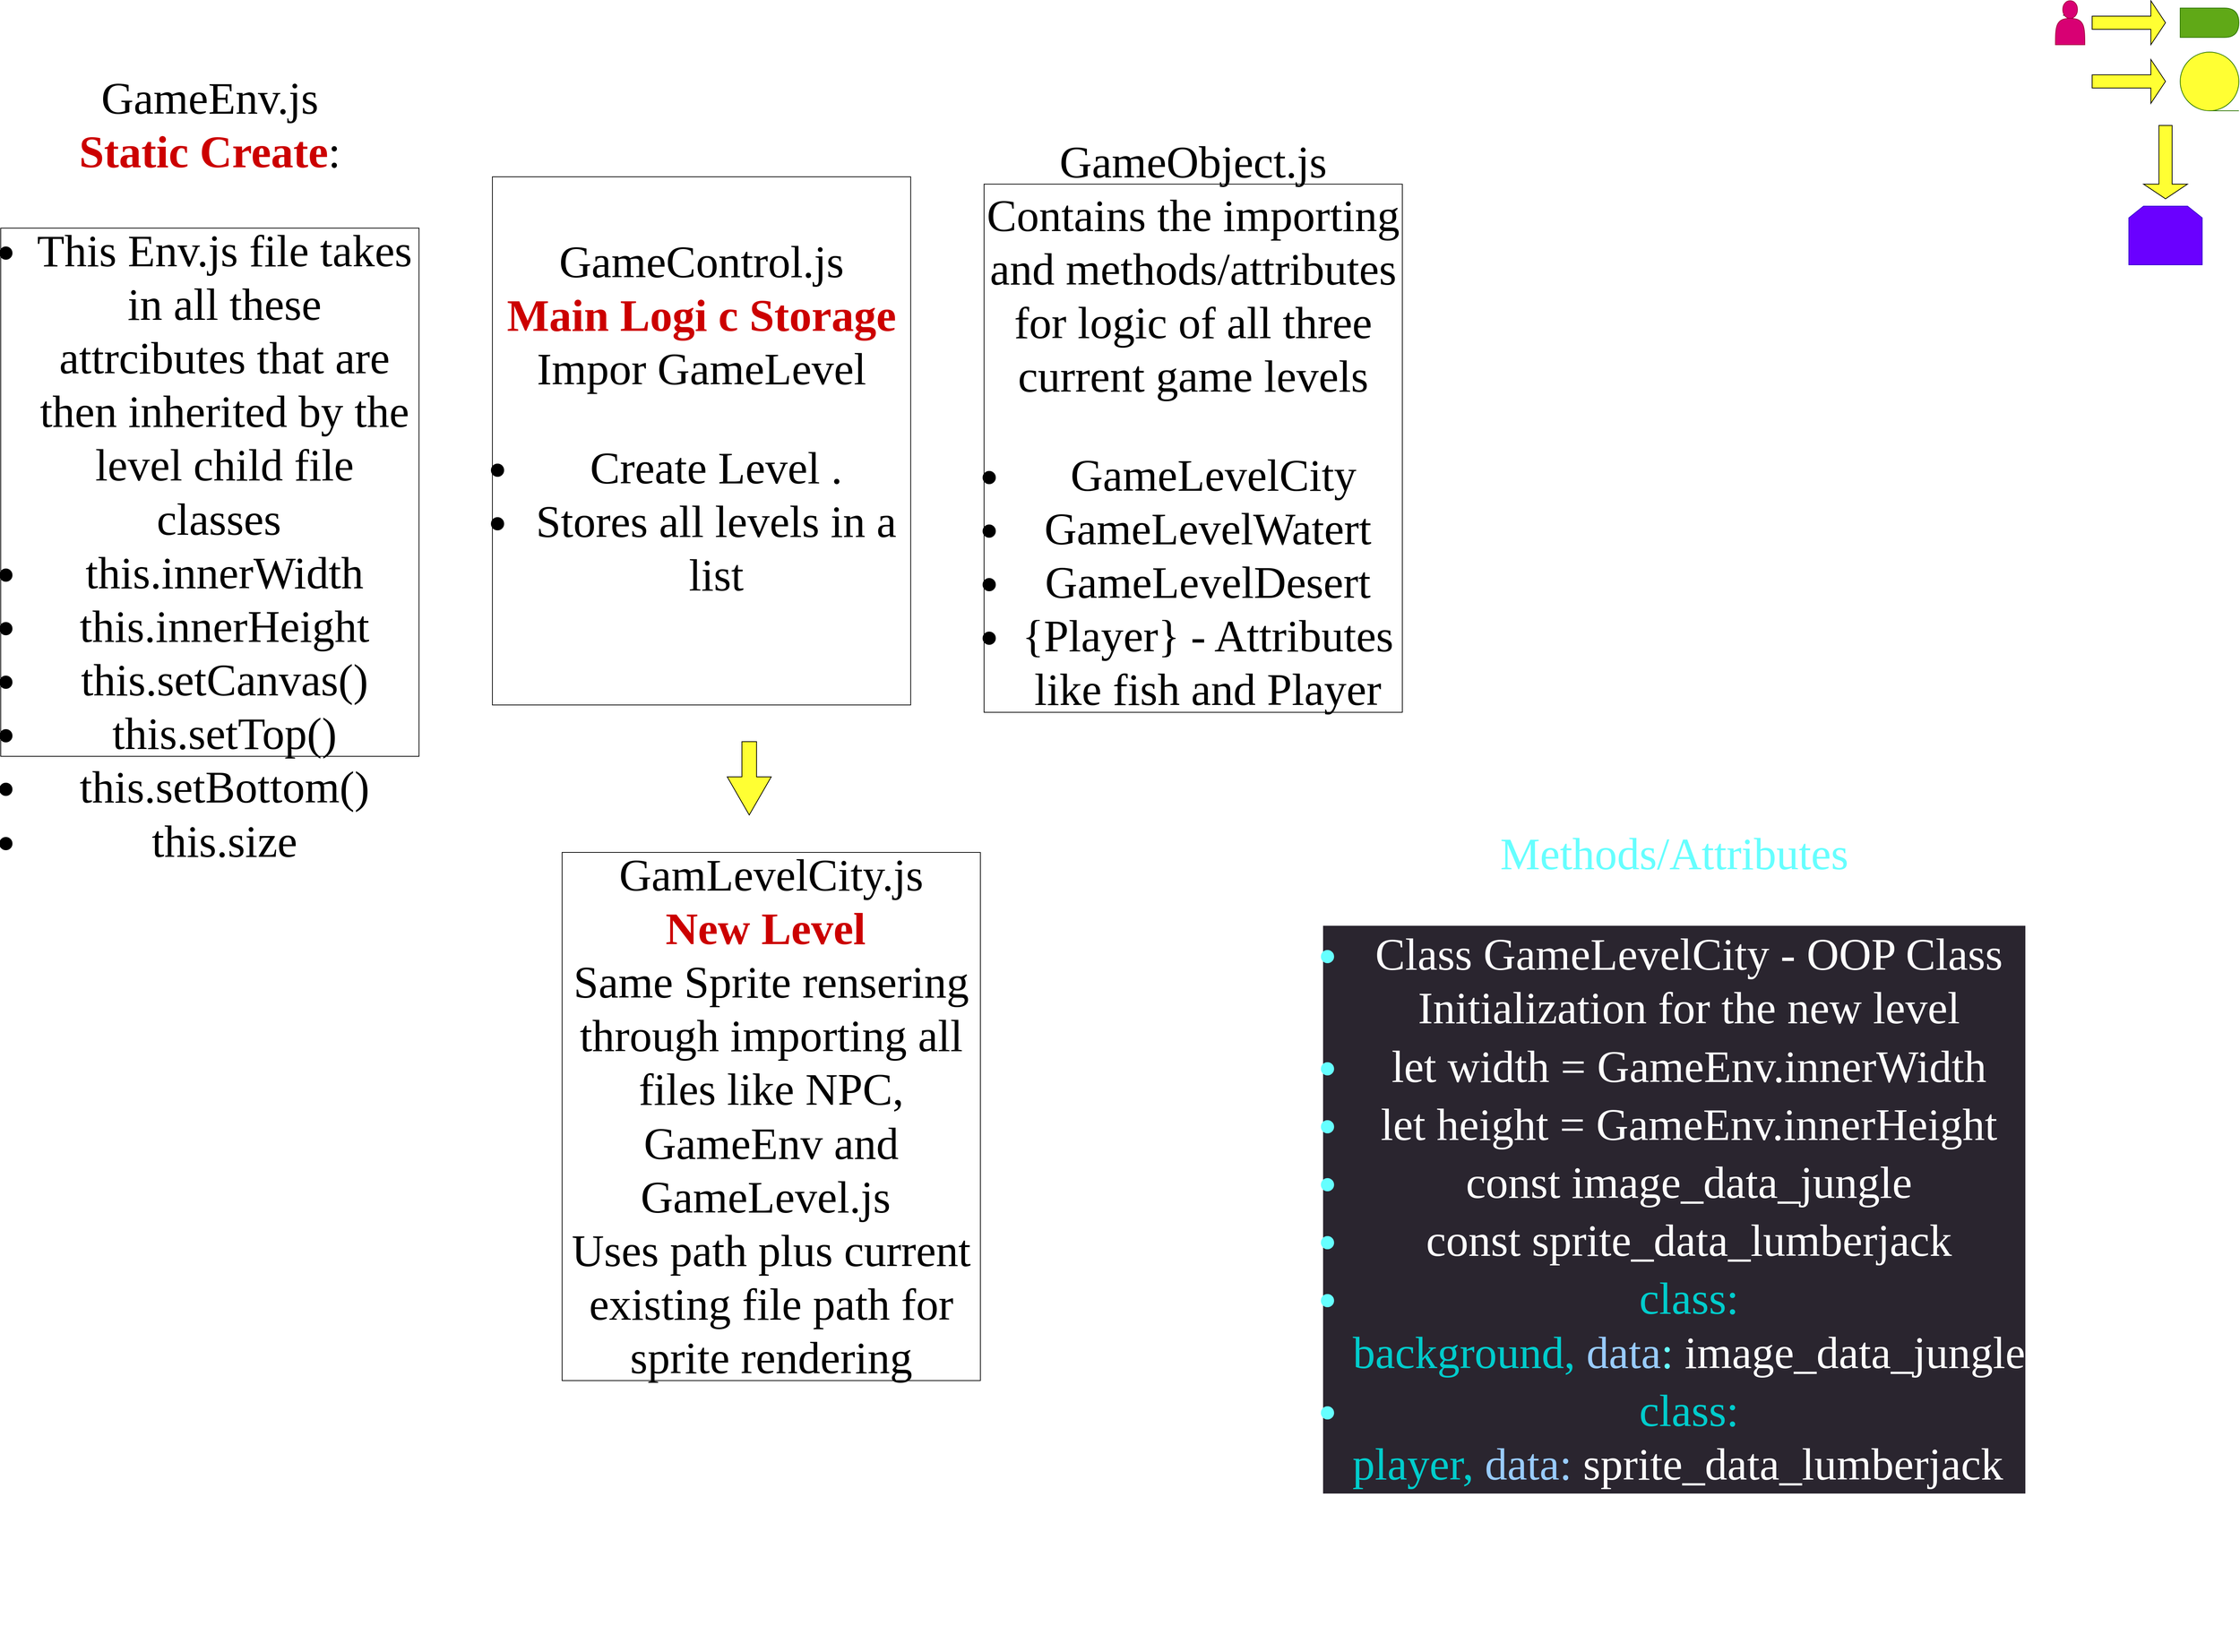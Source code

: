 <mxfile>
    <diagram id="7XpcRW93-ww6eZDl0q3B" name="Page-1">
        <mxGraphModel dx="3734" dy="359" grid="1" gridSize="10" guides="1" tooltips="1" connect="1" arrows="1" fold="1" page="1" pageScale="1" pageWidth="850" pageHeight="1100" math="0" shadow="0">
            <root>
                <mxCell id="0"/>
                <mxCell id="1" parent="0"/>
                <mxCell id="2" value="" style="shape=tapeData;whiteSpace=wrap;html=1;perimeter=ellipsePerimeter;fillColor=#FFFF33;fontColor=#ffffff;strokeColor=#2D7600;" vertex="1" parent="1">
                    <mxGeometry x="360" y="340" width="80" height="80" as="geometry"/>
                </mxCell>
                <mxCell id="3" value="GameEnv.js&lt;br&gt;&lt;b style=&quot;background-color: initial;&quot;&gt;&lt;font color=&quot;#cc0000&quot;&gt;Static Create&lt;/font&gt;&lt;/b&gt;&lt;span style=&quot;background-color: initial;&quot;&gt;:&lt;br&gt;&lt;/span&gt;&lt;ul&gt;&lt;li&gt;&lt;span style=&quot;background-color: initial;&quot;&gt;This Env.js file takes in all these attrcibutes that are then inherited by the level child file classes&amp;nbsp;&lt;/span&gt;&lt;/li&gt;&lt;li&gt;&lt;span style=&quot;background-color: initial;&quot;&gt;this.innerWidth&lt;/span&gt;&lt;/li&gt;&lt;li&gt;&lt;span style=&quot;background-color: initial;&quot;&gt;this.innerHeight&lt;/span&gt;&lt;/li&gt;&lt;li&gt;&lt;span style=&quot;background-color: initial;&quot;&gt;this.setCanvas()&lt;/span&gt;&lt;/li&gt;&lt;li&gt;&lt;span style=&quot;background-color: initial;&quot;&gt;this.setTop()&lt;/span&gt;&lt;/li&gt;&lt;li&gt;&lt;span style=&quot;background-color: initial;&quot;&gt;this.setBottom()&lt;/span&gt;&lt;/li&gt;&lt;li&gt;&lt;span style=&quot;background-color: initial;&quot;&gt;this.size&lt;/span&gt;&lt;/li&gt;&lt;/ul&gt;" style="rounded=0;whiteSpace=wrap;html=1;fontFamily=Times New Roman;fontSize=61;fillColor=none;" vertex="1" parent="1">
                    <mxGeometry x="-2610" y="580" width="570" height="720" as="geometry"/>
                </mxCell>
                <mxCell id="4" value="&lt;span style=&quot;background-color: initial;&quot;&gt;&lt;font style=&quot;&quot;&gt;GameControl.js&lt;br&gt;&lt;/font&gt;&lt;/span&gt;&lt;span style=&quot;background-color: initial;&quot;&gt;&lt;font color=&quot;#cc0000&quot;&gt;&lt;b&gt;Main Logi c Storage&lt;br&gt;&lt;/b&gt;&lt;/font&gt;&lt;/span&gt;&lt;span style=&quot;background-color: initial;&quot;&gt;Impor GameLevel&lt;/span&gt;&lt;span style=&quot;background-color: initial;&quot;&gt;&lt;font color=&quot;#cc0000&quot;&gt;&lt;b&gt;&lt;br&gt;&lt;/b&gt;&lt;/font&gt;&lt;/span&gt;&lt;ul&gt;&lt;li&gt;&lt;span style=&quot;background-color: initial;&quot;&gt;Create Level &lt;/span&gt;.&lt;/li&gt;&lt;li&gt;Stores all levels in a list&lt;/li&gt;&lt;/ul&gt;" style="rounded=0;whiteSpace=wrap;html=1;fontFamily=Times New Roman;fontSize=61;fillColor=none;" vertex="1" parent="1">
                    <mxGeometry x="-1940" y="510" width="570" height="720" as="geometry"/>
                </mxCell>
                <mxCell id="5" value="GameObject.js&lt;br&gt;&lt;span style=&quot;background-color: initial;&quot;&gt;Contains the importing and methods/attributes for logic of all three current game levels&lt;br&gt;&lt;/span&gt;&lt;ul&gt;&lt;li&gt;&lt;span style=&quot;background-color: initial;&quot;&gt;&amp;nbsp;GameLevelCity&lt;/span&gt;&lt;/li&gt;&lt;li&gt;&lt;span style=&quot;background-color: initial;&quot;&gt;GameLevelWatert&lt;/span&gt;&lt;/li&gt;&lt;li&gt;GameLevelDesert&lt;/li&gt;&lt;li&gt;&lt;span style=&quot;background-color: initial;&quot;&gt;{Player} - Attributes like fish and Player&lt;/span&gt;&lt;/li&gt;&lt;/ul&gt;" style="rounded=0;whiteSpace=wrap;html=1;fontFamily=Times New Roman;fontSize=61;fillColor=none;" vertex="1" parent="1">
                    <mxGeometry x="-1270" y="520" width="570" height="720" as="geometry"/>
                </mxCell>
                <mxCell id="6" value="" style="shape=singleArrow;direction=south;whiteSpace=wrap;html=1;fillColor=#FFFF33;arrowWidth=0.333;arrowSize=0.52;" vertex="1" parent="1">
                    <mxGeometry x="-1620" y="1280" width="60" height="100" as="geometry"/>
                </mxCell>
                <mxCell id="7" value="GamLevelCity.js&lt;br&gt;&lt;span style=&quot;background-color: initial;&quot;&gt;&lt;font color=&quot;#cc0000&quot;&gt;&lt;b&gt;New Level&lt;/b&gt;&lt;/font&gt;&amp;nbsp;&lt;br&gt;&lt;/span&gt;Same Sprite rensering through importing all files like NPC, GameEnv and GameLevel.js&amp;nbsp;&lt;br&gt;Uses path plus current existing file path for sprite rendering&lt;br&gt;" style="rounded=0;whiteSpace=wrap;html=1;fontFamily=Times New Roman;fontSize=61;fillColor=none;" vertex="1" parent="1">
                    <mxGeometry x="-1845" y="1431" width="570" height="720" as="geometry"/>
                </mxCell>
                <mxCell id="8" value="&lt;div style=&quot;text-align: center;&quot;&gt;&lt;span style=&quot;background-color: initial; font-size: 61px;&quot;&gt;&lt;font face=&quot;Times New Roman&quot; color=&quot;#66ffff&quot;&gt;Methods/Attributes&lt;/font&gt;&lt;/span&gt;&lt;/div&gt;&lt;ul style=&quot;border-color: rgb(0, 0, 0); color: rgb(102, 255, 255); font-family: &amp;quot;Times New Roman&amp;quot;; font-size: 61px; font-style: normal; font-variant-ligatures: normal; font-variant-caps: normal; font-weight: 400; letter-spacing: normal; orphans: 2; text-align: center; text-indent: 0px; text-transform: none; widows: 2; word-spacing: 0px; -webkit-text-stroke-width: 0px; background-color: rgb(42, 37, 47); text-decoration-thickness: initial; text-decoration-style: initial; text-decoration-color: initial;&quot;&gt;&lt;li style=&quot;padding: 3px 0px; border-color: rgb(0, 0, 0);&quot;&gt;&lt;font style=&quot;border-color: rgb(0, 0, 0);&quot; color=&quot;#ffffff&quot;&gt;Class GameLevelCity - OOP Class Initialization for the new level&lt;/font&gt;&lt;/li&gt;&lt;li style=&quot;padding: 3px 0px; border-color: rgb(0, 0, 0);&quot;&gt;&lt;font style=&quot;border-color: rgb(0, 0, 0);&quot; color=&quot;#ffffff&quot;&gt;let width = GameEnv.innerWidth&lt;/font&gt;&lt;/li&gt;&lt;li style=&quot;padding: 3px 0px; border-color: rgb(0, 0, 0);&quot;&gt;&lt;font style=&quot;border-color: rgb(0, 0, 0);&quot; color=&quot;#ffffff&quot;&gt;let height = GameEnv.innerHeight&lt;/font&gt;&lt;/li&gt;&lt;li style=&quot;padding: 3px 0px; border-color: rgb(0, 0, 0);&quot;&gt;&lt;font style=&quot;border-color: rgb(0, 0, 0);&quot; color=&quot;#ffffff&quot;&gt;const image_data_jungle&lt;/font&gt;&lt;/li&gt;&lt;li style=&quot;padding: 3px 0px; border-color: rgb(0, 0, 0);&quot;&gt;&lt;font style=&quot;border-color: rgb(0, 0, 0);&quot; color=&quot;#ffffff&quot;&gt;const sprite_data_lumberjack&lt;/font&gt;&lt;/li&gt;&lt;li style=&quot;padding: 3px 0px; border-color: rgb(0, 0, 0);&quot;&gt;&lt;font style=&quot;border-color: rgb(0, 0, 0);&quot; color=&quot;#00cccc&quot;&gt;class: background,&lt;/font&gt;&lt;span&gt;&amp;nbsp;&lt;/span&gt;&lt;font style=&quot;border-color: rgb(0, 0, 0);&quot; color=&quot;#99ccff&quot;&gt;data&lt;/font&gt;:&lt;span&gt;&amp;nbsp;&lt;/span&gt;&lt;font style=&quot;border-color: rgb(0, 0, 0);&quot; color=&quot;#ffffff&quot;&gt;image_data_jungle&lt;/font&gt;&lt;/li&gt;&lt;li style=&quot;padding: 3px 0px; border-color: rgb(0, 0, 0);&quot;&gt;&lt;font style=&quot;border-color: rgb(0, 0, 0);&quot; color=&quot;#00cccc&quot;&gt;class: player,&lt;span&gt;&amp;nbsp;&lt;/span&gt;&lt;/font&gt;&lt;font style=&quot;border-color: rgb(0, 0, 0);&quot; color=&quot;#99ccff&quot;&gt;data:&lt;span&gt;&amp;nbsp;&lt;/span&gt;&lt;/font&gt;&lt;font style=&quot;border-color: rgb(0, 0, 0);&quot; color=&quot;#ffffff&quot;&gt;sprite_data_lumberjack&lt;/font&gt;&amp;nbsp;&lt;font style=&quot;border-color: rgb(0, 0, 0); background-color: initial;&quot; color=&quot;#ffffff&quot;&gt;&amp;nbsp;&lt;/font&gt;&lt;/li&gt;&lt;/ul&gt;" style="text;whiteSpace=wrap;html=1;" vertex="1" parent="1">
                    <mxGeometry x="-810" y="1390" width="560" height="1130" as="geometry"/>
                </mxCell>
                <mxCell id="9" value="" style="shape=loopLimit;whiteSpace=wrap;html=1;fillColor=#6a00ff;fontColor=#ffffff;strokeColor=#3700CC;" vertex="1" parent="1">
                    <mxGeometry x="290" y="550" width="100" height="80" as="geometry"/>
                </mxCell>
                <mxCell id="10" value="" style="shape=delay;whiteSpace=wrap;html=1;fillColor=#60a917;fontColor=#ffffff;strokeColor=#2D7600;" vertex="1" parent="1">
                    <mxGeometry x="360" y="280" width="80" height="40" as="geometry"/>
                </mxCell>
                <mxCell id="13" style="edgeStyle=none;html=1;exitX=0.75;exitY=0.25;exitDx=0;exitDy=0;exitPerimeter=0;" edge="1" parent="1" source="11">
                    <mxGeometry relative="1" as="geometry">
                        <mxPoint x="200" y="290" as="targetPoint"/>
                    </mxGeometry>
                </mxCell>
                <mxCell id="11" value="" style="shape=actor;whiteSpace=wrap;html=1;fillColor=#d80073;fontColor=#ffffff;strokeColor=#A50040;" vertex="1" parent="1">
                    <mxGeometry x="190" y="270" width="40" height="60" as="geometry"/>
                </mxCell>
                <mxCell id="14" style="edgeStyle=none;html=1;exitX=0;exitY=0;exitDx=40;exitDy=39;exitPerimeter=0;" edge="1" parent="1" source="12">
                    <mxGeometry relative="1" as="geometry">
                        <mxPoint x="260" y="300" as="targetPoint"/>
                    </mxGeometry>
                </mxCell>
                <mxCell id="12" value="" style="shape=singleArrow;whiteSpace=wrap;html=1;fillColor=#FFFF33;" vertex="1" parent="1">
                    <mxGeometry x="240" y="270" width="100" height="60" as="geometry"/>
                </mxCell>
                <mxCell id="15" value="" style="shape=singleArrow;whiteSpace=wrap;html=1;fillColor=#FFFF33;" vertex="1" parent="1">
                    <mxGeometry x="240" y="350" width="100" height="60" as="geometry"/>
                </mxCell>
                <mxCell id="16" value="" style="shape=singleArrow;direction=south;whiteSpace=wrap;html=1;fillColor=#FFFF33;" vertex="1" parent="1">
                    <mxGeometry x="310" y="440" width="60" height="100" as="geometry"/>
                </mxCell>
            </root>
        </mxGraphModel>
    </diagram>
</mxfile>